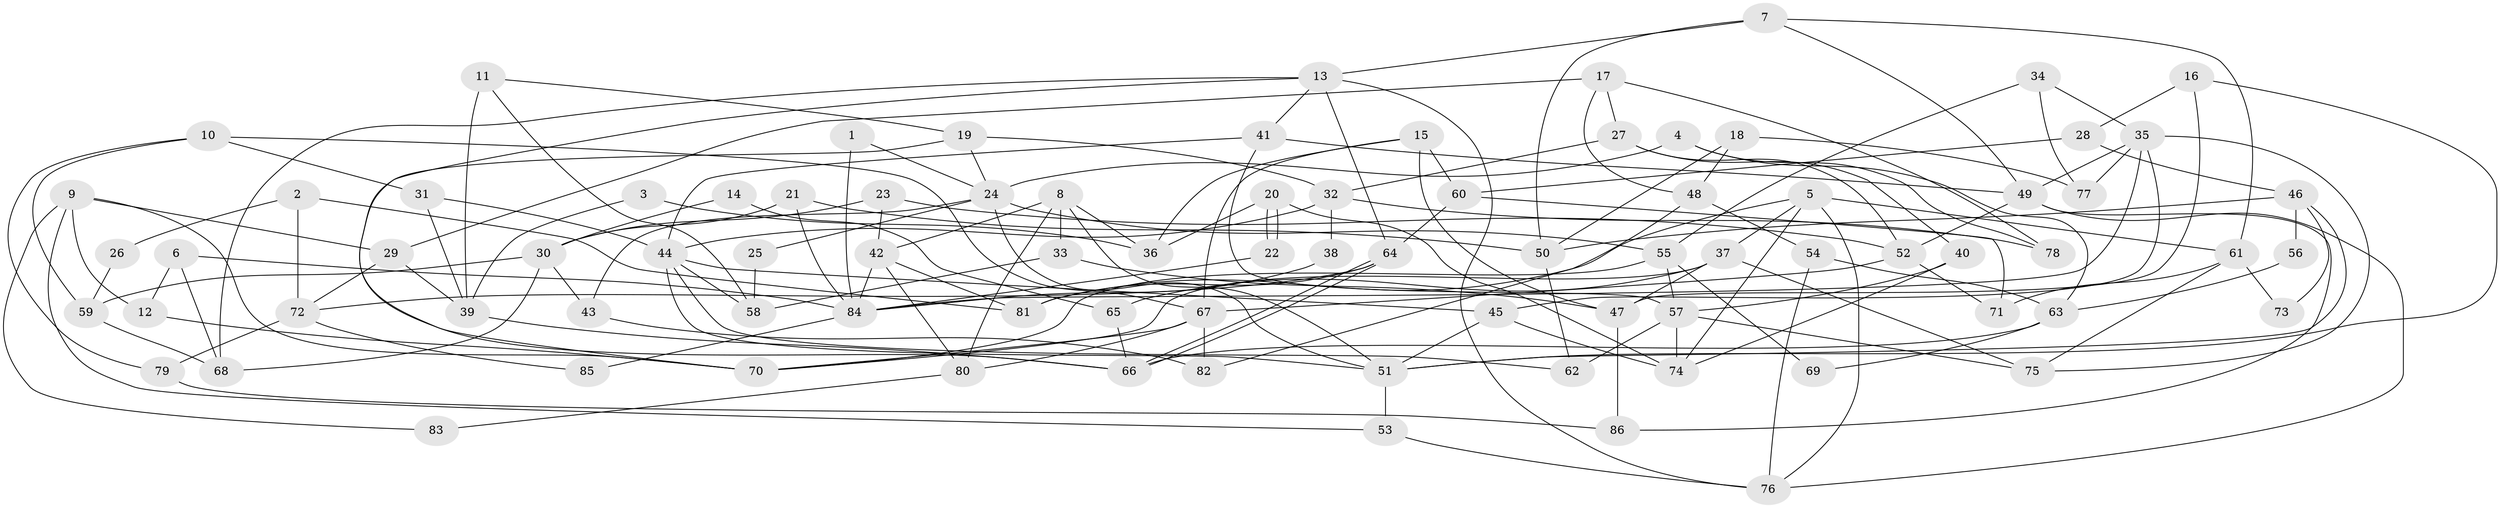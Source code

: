 // coarse degree distribution, {2: 0.14814814814814814, 3: 0.2222222222222222, 4: 0.12962962962962962, 8: 0.14814814814814814, 7: 0.14814814814814814, 5: 0.07407407407407407, 6: 0.1111111111111111, 10: 0.018518518518518517}
// Generated by graph-tools (version 1.1) at 2025/41/03/06/25 10:41:55]
// undirected, 86 vertices, 172 edges
graph export_dot {
graph [start="1"]
  node [color=gray90,style=filled];
  1;
  2;
  3;
  4;
  5;
  6;
  7;
  8;
  9;
  10;
  11;
  12;
  13;
  14;
  15;
  16;
  17;
  18;
  19;
  20;
  21;
  22;
  23;
  24;
  25;
  26;
  27;
  28;
  29;
  30;
  31;
  32;
  33;
  34;
  35;
  36;
  37;
  38;
  39;
  40;
  41;
  42;
  43;
  44;
  45;
  46;
  47;
  48;
  49;
  50;
  51;
  52;
  53;
  54;
  55;
  56;
  57;
  58;
  59;
  60;
  61;
  62;
  63;
  64;
  65;
  66;
  67;
  68;
  69;
  70;
  71;
  72;
  73;
  74;
  75;
  76;
  77;
  78;
  79;
  80;
  81;
  82;
  83;
  84;
  85;
  86;
  1 -- 24;
  1 -- 84;
  2 -- 72;
  2 -- 81;
  2 -- 26;
  3 -- 36;
  3 -- 39;
  4 -- 78;
  4 -- 24;
  4 -- 63;
  5 -- 81;
  5 -- 74;
  5 -- 37;
  5 -- 61;
  5 -- 76;
  6 -- 12;
  6 -- 68;
  6 -- 84;
  7 -- 13;
  7 -- 49;
  7 -- 50;
  7 -- 61;
  8 -- 51;
  8 -- 80;
  8 -- 33;
  8 -- 36;
  8 -- 42;
  9 -- 70;
  9 -- 53;
  9 -- 12;
  9 -- 29;
  9 -- 83;
  10 -- 79;
  10 -- 67;
  10 -- 31;
  10 -- 59;
  11 -- 39;
  11 -- 19;
  11 -- 58;
  12 -- 70;
  13 -- 76;
  13 -- 66;
  13 -- 41;
  13 -- 64;
  13 -- 68;
  14 -- 65;
  14 -- 30;
  15 -- 47;
  15 -- 67;
  15 -- 36;
  15 -- 60;
  16 -- 51;
  16 -- 28;
  16 -- 47;
  17 -- 48;
  17 -- 27;
  17 -- 29;
  17 -- 78;
  18 -- 50;
  18 -- 48;
  18 -- 77;
  19 -- 70;
  19 -- 24;
  19 -- 32;
  20 -- 22;
  20 -- 22;
  20 -- 36;
  20 -- 74;
  21 -- 84;
  21 -- 30;
  21 -- 50;
  22 -- 84;
  23 -- 52;
  23 -- 42;
  23 -- 30;
  24 -- 55;
  24 -- 51;
  24 -- 25;
  24 -- 43;
  25 -- 58;
  26 -- 59;
  27 -- 32;
  27 -- 40;
  27 -- 52;
  28 -- 46;
  28 -- 60;
  29 -- 39;
  29 -- 72;
  30 -- 59;
  30 -- 43;
  30 -- 68;
  31 -- 44;
  31 -- 39;
  32 -- 44;
  32 -- 38;
  32 -- 78;
  33 -- 47;
  33 -- 58;
  34 -- 77;
  34 -- 35;
  34 -- 55;
  35 -- 49;
  35 -- 45;
  35 -- 75;
  35 -- 77;
  35 -- 84;
  37 -- 75;
  37 -- 47;
  37 -- 65;
  37 -- 70;
  38 -- 84;
  39 -- 66;
  40 -- 74;
  40 -- 57;
  41 -- 44;
  41 -- 49;
  41 -- 57;
  42 -- 84;
  42 -- 80;
  42 -- 81;
  43 -- 82;
  44 -- 62;
  44 -- 58;
  44 -- 45;
  44 -- 51;
  45 -- 74;
  45 -- 51;
  46 -- 50;
  46 -- 51;
  46 -- 56;
  46 -- 73;
  47 -- 86;
  48 -- 82;
  48 -- 54;
  49 -- 52;
  49 -- 76;
  49 -- 86;
  50 -- 62;
  51 -- 53;
  52 -- 71;
  52 -- 67;
  53 -- 76;
  54 -- 63;
  54 -- 76;
  55 -- 57;
  55 -- 69;
  55 -- 70;
  56 -- 63;
  57 -- 75;
  57 -- 62;
  57 -- 74;
  59 -- 68;
  60 -- 64;
  60 -- 71;
  61 -- 71;
  61 -- 73;
  61 -- 75;
  63 -- 66;
  63 -- 69;
  64 -- 66;
  64 -- 66;
  64 -- 72;
  64 -- 81;
  65 -- 66;
  67 -- 70;
  67 -- 80;
  67 -- 82;
  72 -- 79;
  72 -- 85;
  79 -- 86;
  80 -- 83;
  84 -- 85;
}
